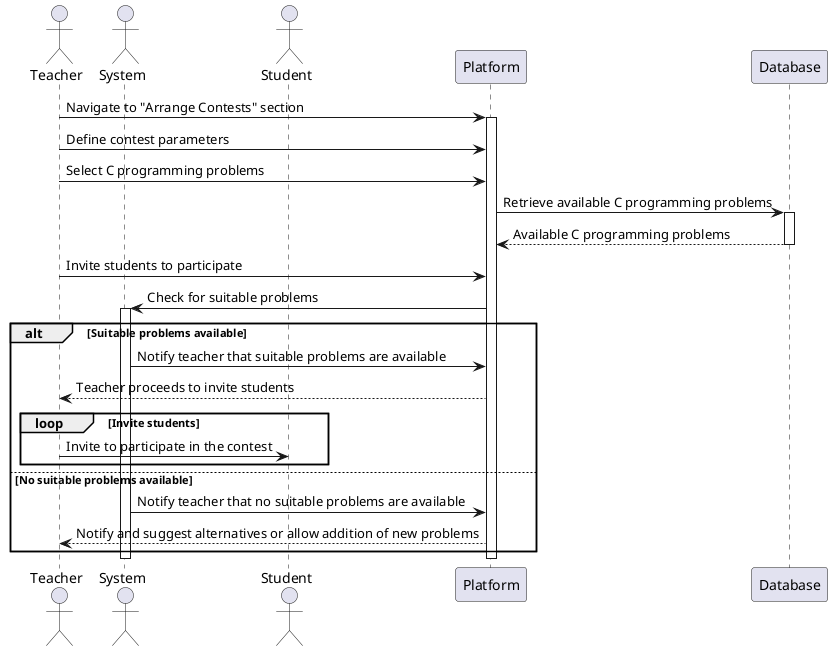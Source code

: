 @startuml

actor Teacher
actor System
actor Student

Teacher -> Platform: Navigate to "Arrange Contests" section
activate Platform

Teacher -> Platform: Define contest parameters
Teacher -> Platform: Select C programming problems
Platform -> Database: Retrieve available C programming problems
activate Database
Platform <-- Database: Available C programming problems
deactivate Database

Teacher -> Platform: Invite students to participate
Platform -> System: Check for suitable problems
activate System
alt Suitable problems available
  System -> Platform: Notify teacher that suitable problems are available
  Platform --> Teacher: Teacher proceeds to invite students
  loop Invite students
    Teacher -> Student: Invite to participate in the contest
  end
else No suitable problems available
  System -> Platform: Notify teacher that no suitable problems are available
  Platform --> Teacher: Notify and suggest alternatives or allow addition of new problems
end

deactivate Platform
deactivate System
@enduml
